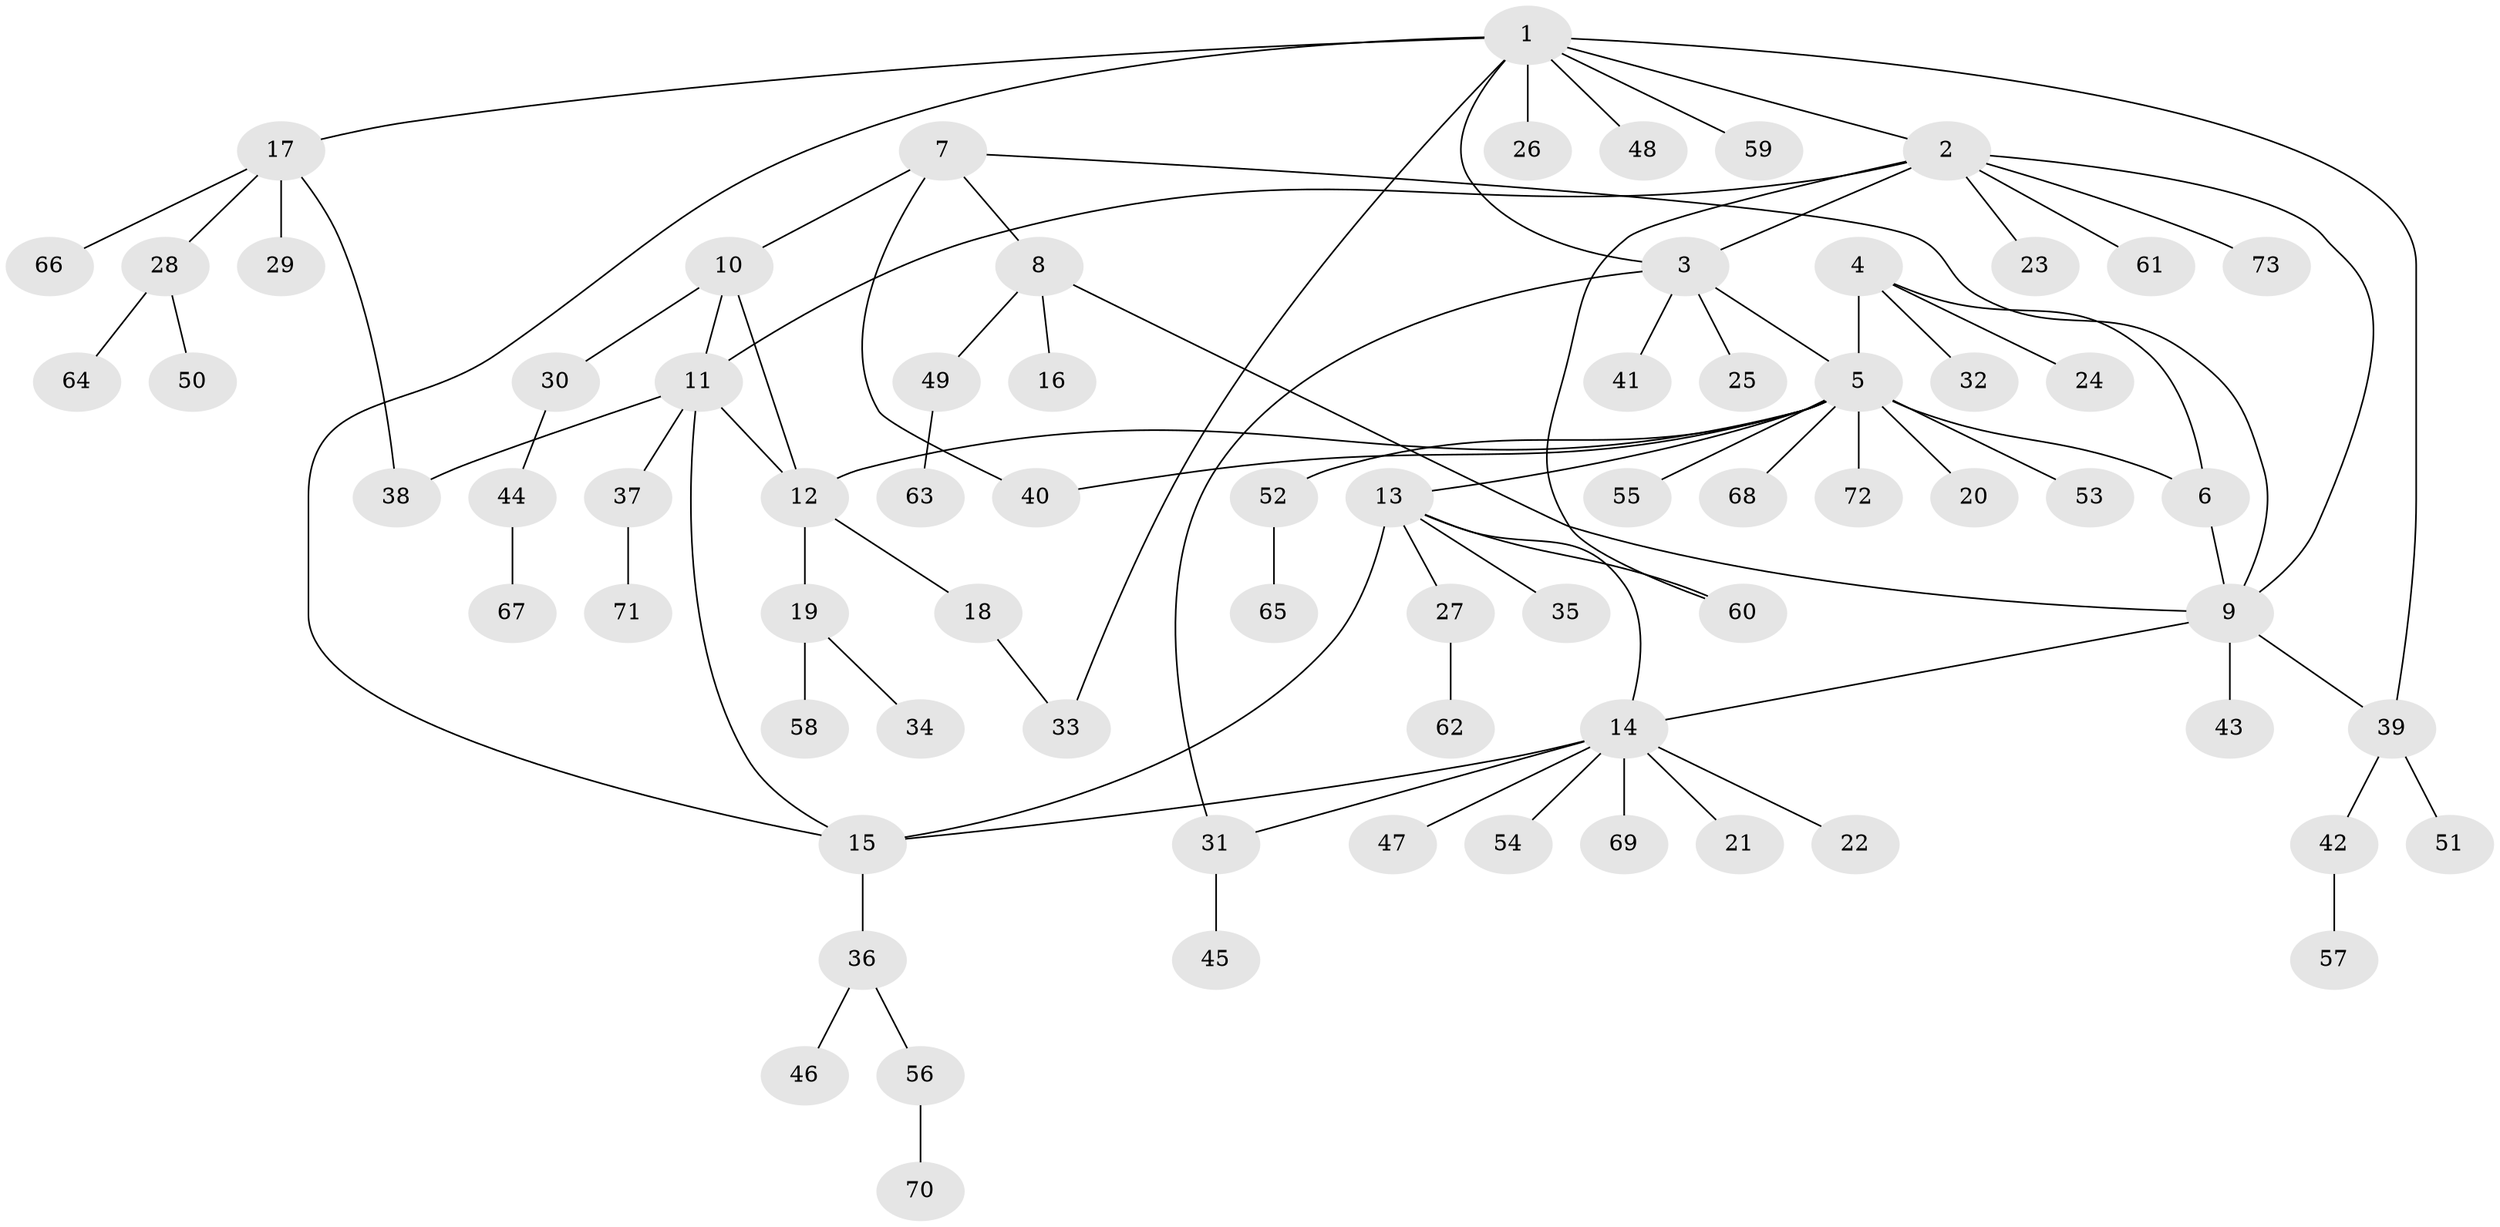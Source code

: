 // coarse degree distribution, {12: 0.038461538461538464, 3: 0.057692307692307696, 11: 0.019230769230769232, 4: 0.07692307692307693, 9: 0.019230769230769232, 5: 0.038461538461538464, 8: 0.019230769230769232, 1: 0.5576923076923077, 2: 0.17307692307692307}
// Generated by graph-tools (version 1.1) at 2025/24/03/03/25 07:24:14]
// undirected, 73 vertices, 89 edges
graph export_dot {
graph [start="1"]
  node [color=gray90,style=filled];
  1;
  2;
  3;
  4;
  5;
  6;
  7;
  8;
  9;
  10;
  11;
  12;
  13;
  14;
  15;
  16;
  17;
  18;
  19;
  20;
  21;
  22;
  23;
  24;
  25;
  26;
  27;
  28;
  29;
  30;
  31;
  32;
  33;
  34;
  35;
  36;
  37;
  38;
  39;
  40;
  41;
  42;
  43;
  44;
  45;
  46;
  47;
  48;
  49;
  50;
  51;
  52;
  53;
  54;
  55;
  56;
  57;
  58;
  59;
  60;
  61;
  62;
  63;
  64;
  65;
  66;
  67;
  68;
  69;
  70;
  71;
  72;
  73;
  1 -- 2;
  1 -- 3;
  1 -- 15;
  1 -- 17;
  1 -- 26;
  1 -- 33;
  1 -- 39;
  1 -- 48;
  1 -- 59;
  2 -- 3;
  2 -- 9;
  2 -- 11;
  2 -- 23;
  2 -- 60;
  2 -- 61;
  2 -- 73;
  3 -- 5;
  3 -- 25;
  3 -- 31;
  3 -- 41;
  4 -- 5;
  4 -- 6;
  4 -- 24;
  4 -- 32;
  5 -- 6;
  5 -- 12;
  5 -- 13;
  5 -- 20;
  5 -- 40;
  5 -- 52;
  5 -- 53;
  5 -- 55;
  5 -- 68;
  5 -- 72;
  6 -- 9;
  7 -- 8;
  7 -- 9;
  7 -- 10;
  7 -- 40;
  8 -- 9;
  8 -- 16;
  8 -- 49;
  9 -- 14;
  9 -- 39;
  9 -- 43;
  10 -- 11;
  10 -- 12;
  10 -- 30;
  11 -- 12;
  11 -- 15;
  11 -- 37;
  11 -- 38;
  12 -- 18;
  12 -- 19;
  13 -- 14;
  13 -- 15;
  13 -- 27;
  13 -- 35;
  13 -- 60;
  14 -- 15;
  14 -- 21;
  14 -- 22;
  14 -- 31;
  14 -- 47;
  14 -- 54;
  14 -- 69;
  15 -- 36;
  17 -- 28;
  17 -- 29;
  17 -- 38;
  17 -- 66;
  18 -- 33;
  19 -- 34;
  19 -- 58;
  27 -- 62;
  28 -- 50;
  28 -- 64;
  30 -- 44;
  31 -- 45;
  36 -- 46;
  36 -- 56;
  37 -- 71;
  39 -- 42;
  39 -- 51;
  42 -- 57;
  44 -- 67;
  49 -- 63;
  52 -- 65;
  56 -- 70;
}
